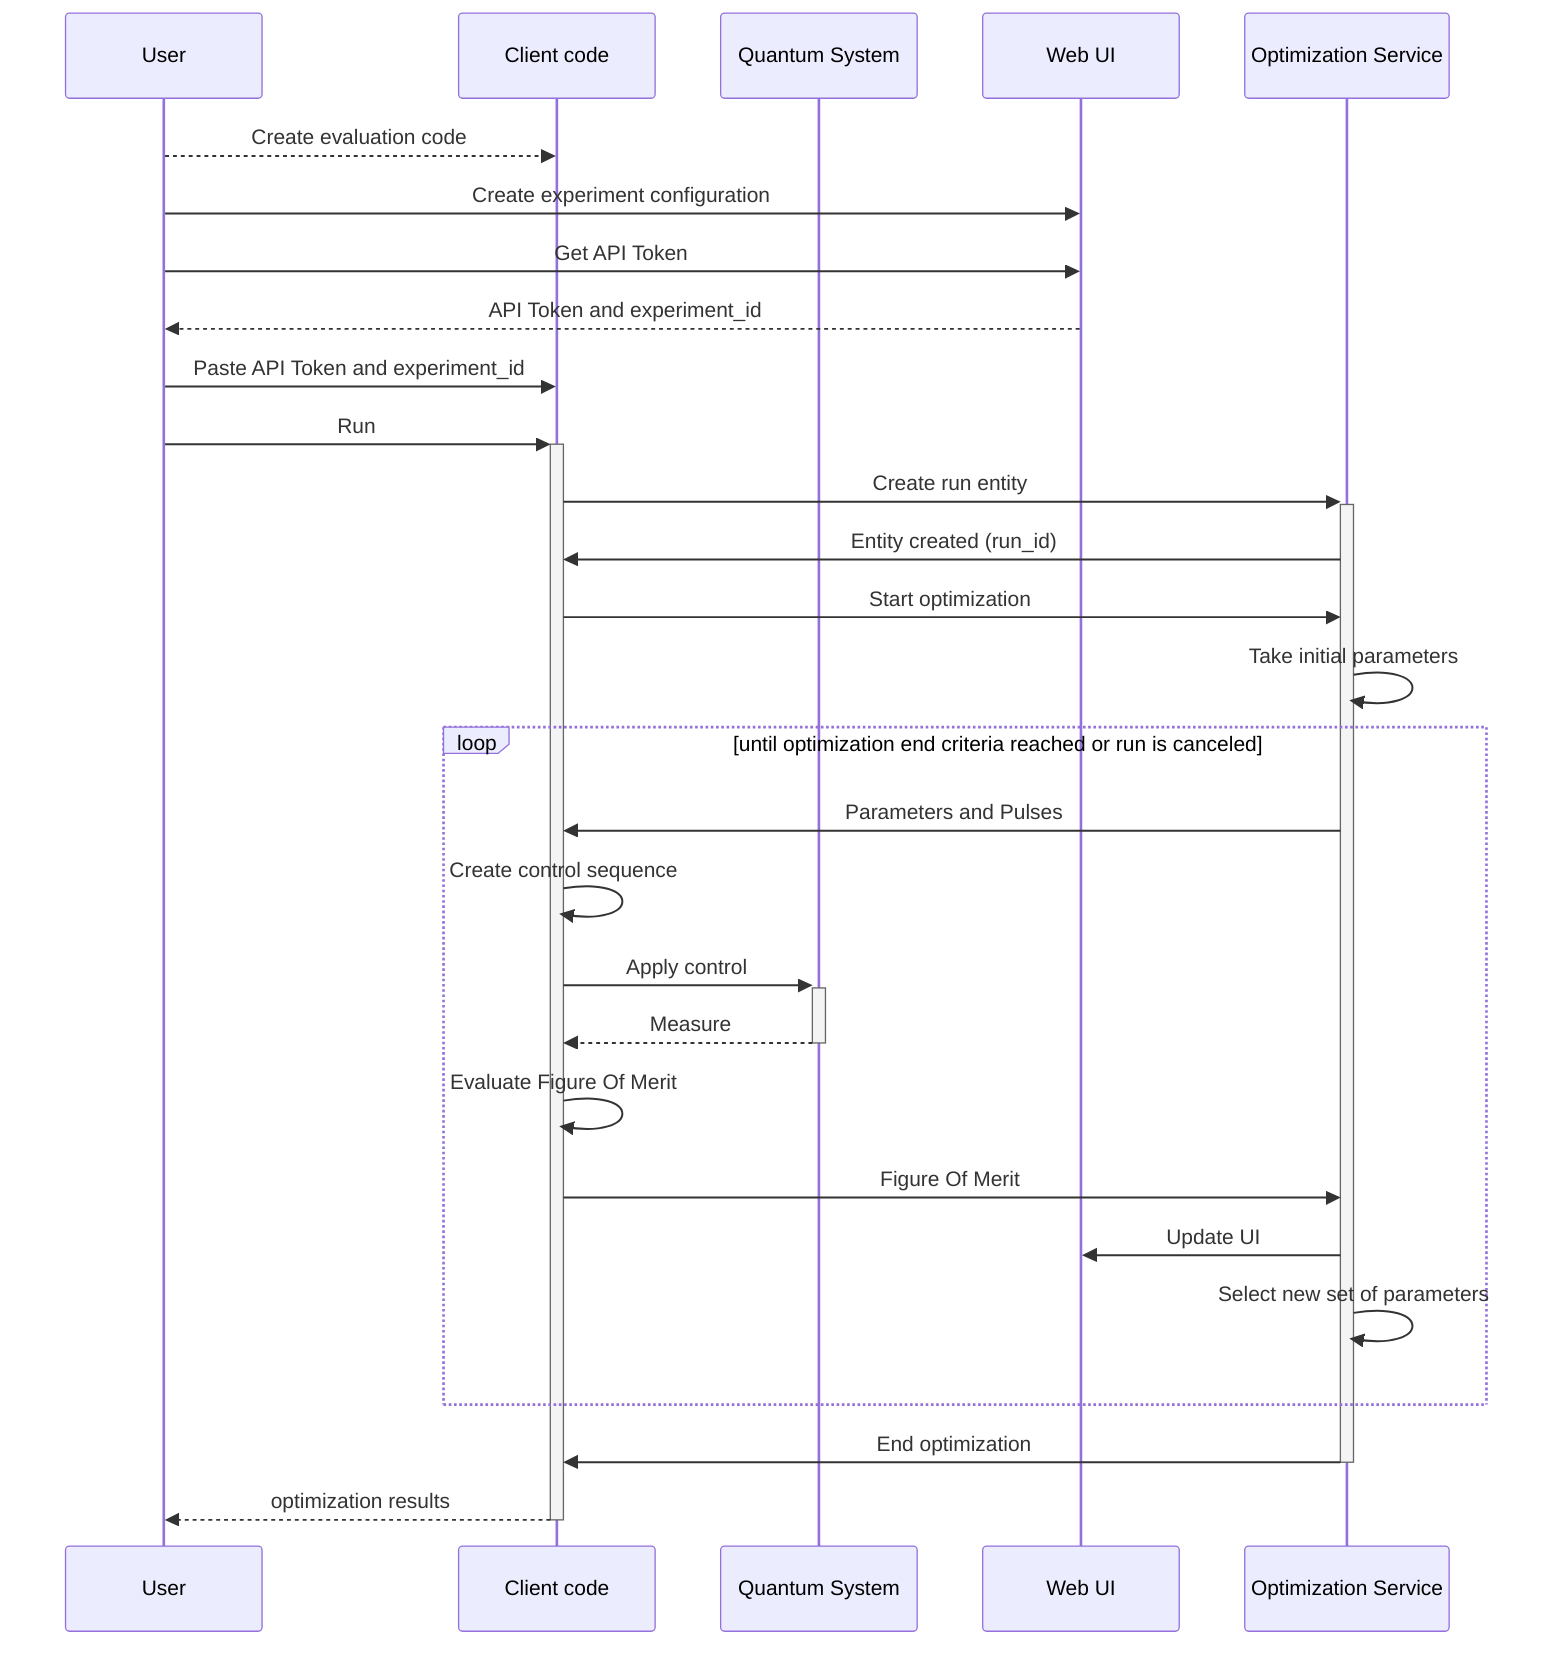 sequenceDiagram
    participant U as User
    participant C as Client code
    participant Q as Quantum System
    participant W as Web UI
    participant S as Optimization Service
    U -->> C: Create evaluation code
    U ->> W: Create experiment configuration
    U ->> W: Get API Token
    W -->> U: API Token and experiment_id
    U ->> C: Paste API Token and experiment_id
    U ->> +C: Run 
    C ->> +S: Create run entity
    S ->> C: Entity created (run_id)
    C ->> S: Start optimization
    S ->> S: Take initial parameters
    loop until optimization end criteria reached or run is canceled
        S ->> C: Parameters and Pulses
        C ->>C: Create control sequence
        C ->> +Q: Apply control
        Q -->> -C: Measure
        C ->> C: Evaluate Figure Of Merit
        C ->> S: Figure Of Merit
        S ->> W: Update UI
        S ->> S: Select new set of parameters
    end
    S ->> -C: End optimization
    C -->> -U: optimization results